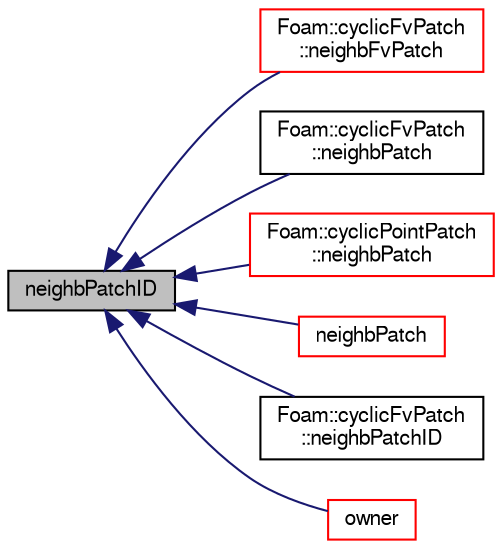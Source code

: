 digraph "neighbPatchID"
{
  bgcolor="transparent";
  edge [fontname="FreeSans",fontsize="10",labelfontname="FreeSans",labelfontsize="10"];
  node [fontname="FreeSans",fontsize="10",shape=record];
  rankdir="LR";
  Node1 [label="neighbPatchID",height=0.2,width=0.4,color="black", fillcolor="grey75", style="filled" fontcolor="black"];
  Node1 -> Node2 [dir="back",color="midnightblue",fontsize="10",style="solid",fontname="FreeSans"];
  Node2 [label="Foam::cyclicFvPatch\l::neighbFvPatch",height=0.2,width=0.4,color="red",URL="$a00454.html#a3379be796c0a127e8f0fa0e225cd9793"];
  Node1 -> Node3 [dir="back",color="midnightblue",fontsize="10",style="solid",fontname="FreeSans"];
  Node3 [label="Foam::cyclicFvPatch\l::neighbPatch",height=0.2,width=0.4,color="black",URL="$a00454.html#a8c775c139948a10c96471aa25f8c1337",tooltip="Return processor number. "];
  Node1 -> Node4 [dir="back",color="midnightblue",fontsize="10",style="solid",fontname="FreeSans"];
  Node4 [label="Foam::cyclicPointPatch\l::neighbPatch",height=0.2,width=0.4,color="red",URL="$a00461.html#ac7959480f9f7d01020ae8898d87a35bf",tooltip="Return neighbour point patch. "];
  Node1 -> Node5 [dir="back",color="midnightblue",fontsize="10",style="solid",fontname="FreeSans"];
  Node5 [label="neighbPatch",height=0.2,width=0.4,color="red",URL="$a00463.html#a49d80ca28e191e7195db3ec436dea127"];
  Node1 -> Node6 [dir="back",color="midnightblue",fontsize="10",style="solid",fontname="FreeSans"];
  Node6 [label="Foam::cyclicFvPatch\l::neighbPatchID",height=0.2,width=0.4,color="black",URL="$a00454.html#add298f1b9f4b1713dd56335bbbae8670",tooltip="Return neighbour. "];
  Node1 -> Node7 [dir="back",color="midnightblue",fontsize="10",style="solid",fontname="FreeSans"];
  Node7 [label="owner",height=0.2,width=0.4,color="red",URL="$a00463.html#ae2fb0867c083f040d00c1b69a4f59b0f",tooltip="Does this side own the patch ? "];
}
